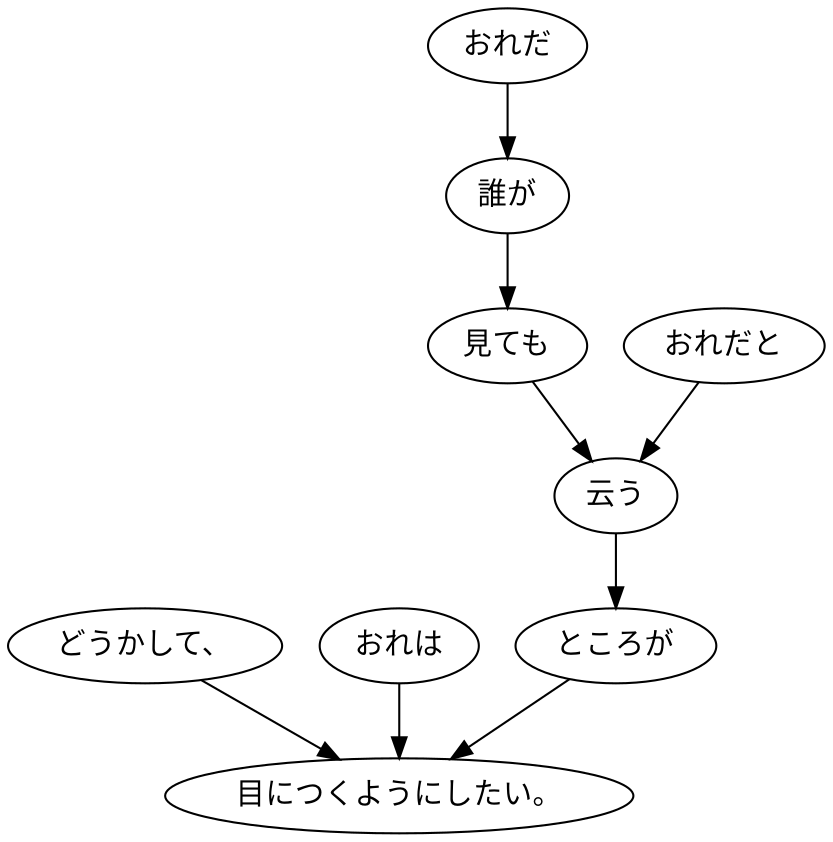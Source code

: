 digraph graph4311 {
	node0 [label="どうかして、"];
	node1 [label="おれは"];
	node2 [label="おれだ"];
	node3 [label="誰が"];
	node4 [label="見ても"];
	node5 [label="おれだと"];
	node6 [label="云う"];
	node7 [label="ところが"];
	node8 [label="目につくようにしたい。"];
	node0 -> node8;
	node1 -> node8;
	node2 -> node3;
	node3 -> node4;
	node4 -> node6;
	node5 -> node6;
	node6 -> node7;
	node7 -> node8;
}
